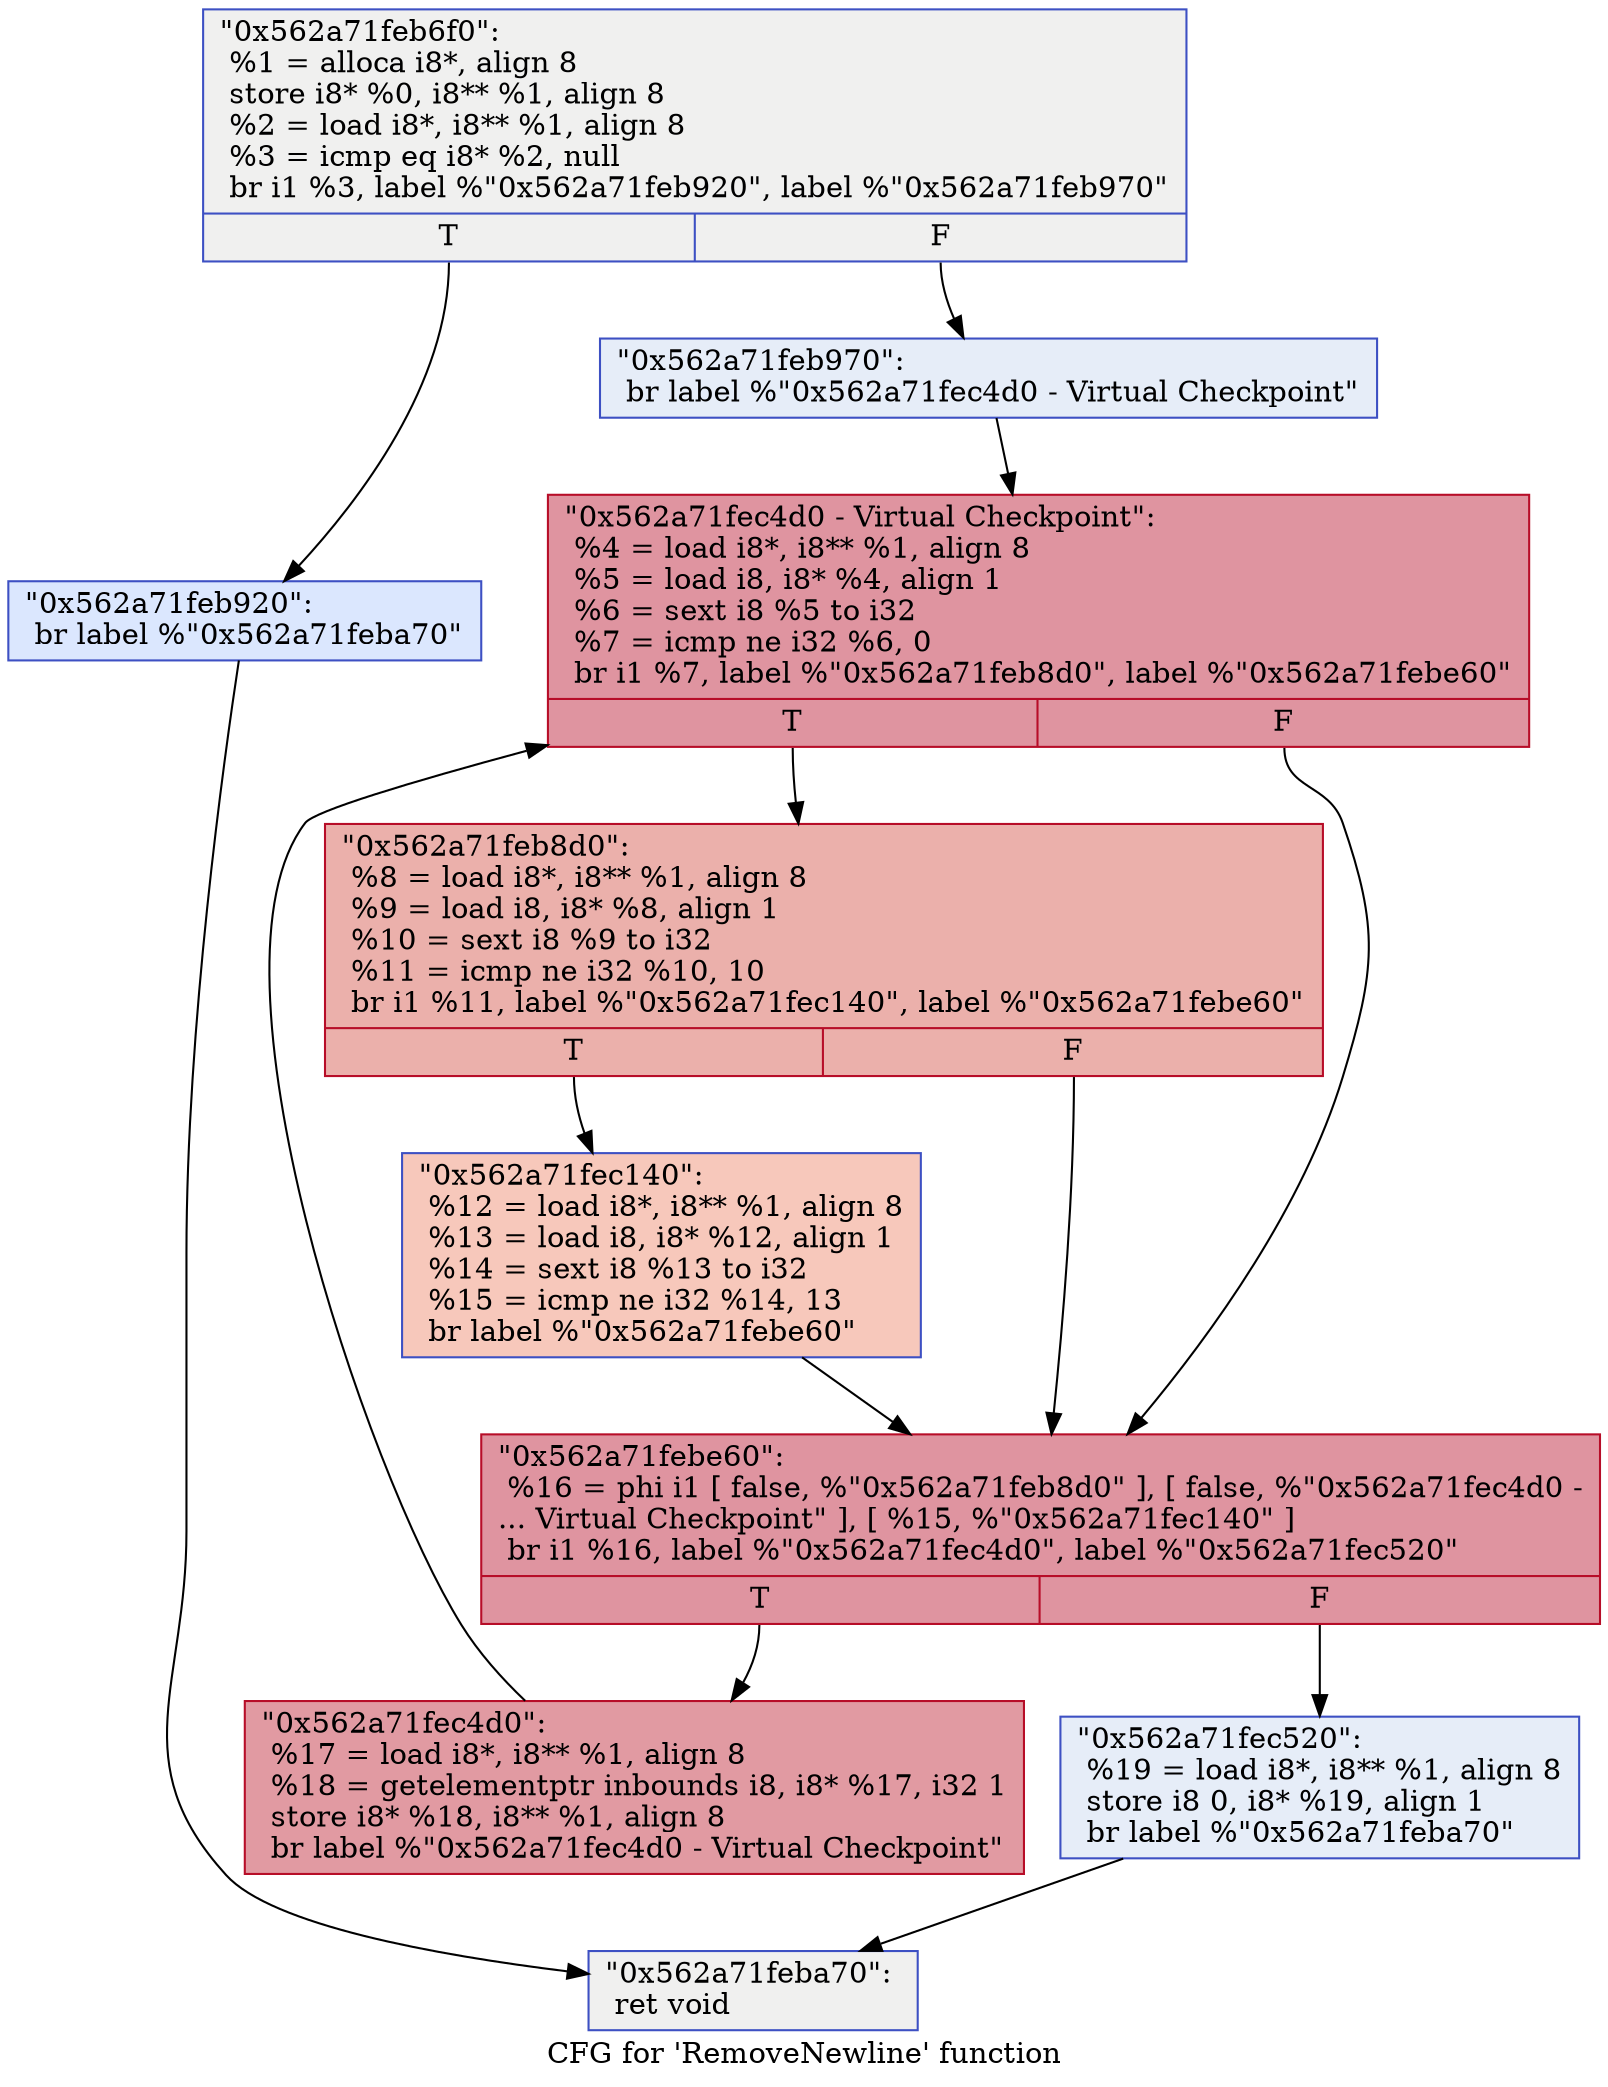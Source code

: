 digraph "CFG for 'RemoveNewline' function" {
	label="CFG for 'RemoveNewline' function";

	Node0x562a71feb6f0 [shape=record,color="#3d50c3ff", style=filled, fillcolor="#dedcdb70",label="{\"0x562a71feb6f0\":\l  %1 = alloca i8*, align 8\l  store i8* %0, i8** %1, align 8\l  %2 = load i8*, i8** %1, align 8\l  %3 = icmp eq i8* %2, null\l  br i1 %3, label %\"0x562a71feb920\", label %\"0x562a71feb970\"\l|{<s0>T|<s1>F}}"];
	Node0x562a71feb6f0:s0 -> Node0x562a71feb920;
	Node0x562a71feb6f0:s1 -> Node0x562a71feb970;
	Node0x562a71feb920 [shape=record,color="#3d50c3ff", style=filled, fillcolor="#aec9fc70",label="{\"0x562a71feb920\":                                 \l  br label %\"0x562a71feba70\"\l}"];
	Node0x562a71feb920 -> Node0x562a71feba70;
	Node0x562a71feb970 [shape=record,color="#3d50c3ff", style=filled, fillcolor="#c7d7f070",label="{\"0x562a71feb970\":                                 \l  br label %\"0x562a71fec4d0 - Virtual Checkpoint\"\l}"];
	Node0x562a71feb970 -> Node0x562a71febb30;
	Node0x562a71febb30 [shape=record,color="#b70d28ff", style=filled, fillcolor="#b70d2870",label="{\"0x562a71fec4d0 - Virtual Checkpoint\":            \l  %4 = load i8*, i8** %1, align 8\l  %5 = load i8, i8* %4, align 1\l  %6 = sext i8 %5 to i32\l  %7 = icmp ne i32 %6, 0\l  br i1 %7, label %\"0x562a71feb8d0\", label %\"0x562a71febe60\"\l|{<s0>T|<s1>F}}"];
	Node0x562a71febb30:s0 -> Node0x562a71feb8d0;
	Node0x562a71febb30:s1 -> Node0x562a71febe60;
	Node0x562a71feb8d0 [shape=record,color="#b70d28ff", style=filled, fillcolor="#d24b4070",label="{\"0x562a71feb8d0\":                                 \l  %8 = load i8*, i8** %1, align 8\l  %9 = load i8, i8* %8, align 1\l  %10 = sext i8 %9 to i32\l  %11 = icmp ne i32 %10, 10\l  br i1 %11, label %\"0x562a71fec140\", label %\"0x562a71febe60\"\l|{<s0>T|<s1>F}}"];
	Node0x562a71feb8d0:s0 -> Node0x562a71fec140;
	Node0x562a71feb8d0:s1 -> Node0x562a71febe60;
	Node0x562a71fec140 [shape=record,color="#3d50c3ff", style=filled, fillcolor="#ed836670",label="{\"0x562a71fec140\":                                 \l  %12 = load i8*, i8** %1, align 8\l  %13 = load i8, i8* %12, align 1\l  %14 = sext i8 %13 to i32\l  %15 = icmp ne i32 %14, 13\l  br label %\"0x562a71febe60\"\l}"];
	Node0x562a71fec140 -> Node0x562a71febe60;
	Node0x562a71febe60 [shape=record,color="#b70d28ff", style=filled, fillcolor="#b70d2870",label="{\"0x562a71febe60\":                                 \l  %16 = phi i1 [ false, %\"0x562a71feb8d0\" ], [ false, %\"0x562a71fec4d0 -\l... Virtual Checkpoint\" ], [ %15, %\"0x562a71fec140\" ]\l  br i1 %16, label %\"0x562a71fec4d0\", label %\"0x562a71fec520\"\l|{<s0>T|<s1>F}}"];
	Node0x562a71febe60:s0 -> Node0x562a71fec4d0;
	Node0x562a71febe60:s1 -> Node0x562a71fec520;
	Node0x562a71fec4d0 [shape=record,color="#b70d28ff", style=filled, fillcolor="#bb1b2c70",label="{\"0x562a71fec4d0\":                                 \l  %17 = load i8*, i8** %1, align 8\l  %18 = getelementptr inbounds i8, i8* %17, i32 1\l  store i8* %18, i8** %1, align 8\l  br label %\"0x562a71fec4d0 - Virtual Checkpoint\"\l}"];
	Node0x562a71fec4d0 -> Node0x562a71febb30;
	Node0x562a71fec520 [shape=record,color="#3d50c3ff", style=filled, fillcolor="#c7d7f070",label="{\"0x562a71fec520\":                                 \l  %19 = load i8*, i8** %1, align 8\l  store i8 0, i8* %19, align 1\l  br label %\"0x562a71feba70\"\l}"];
	Node0x562a71fec520 -> Node0x562a71feba70;
	Node0x562a71feba70 [shape=record,color="#3d50c3ff", style=filled, fillcolor="#dedcdb70",label="{\"0x562a71feba70\":                                 \l  ret void\l}"];
}

